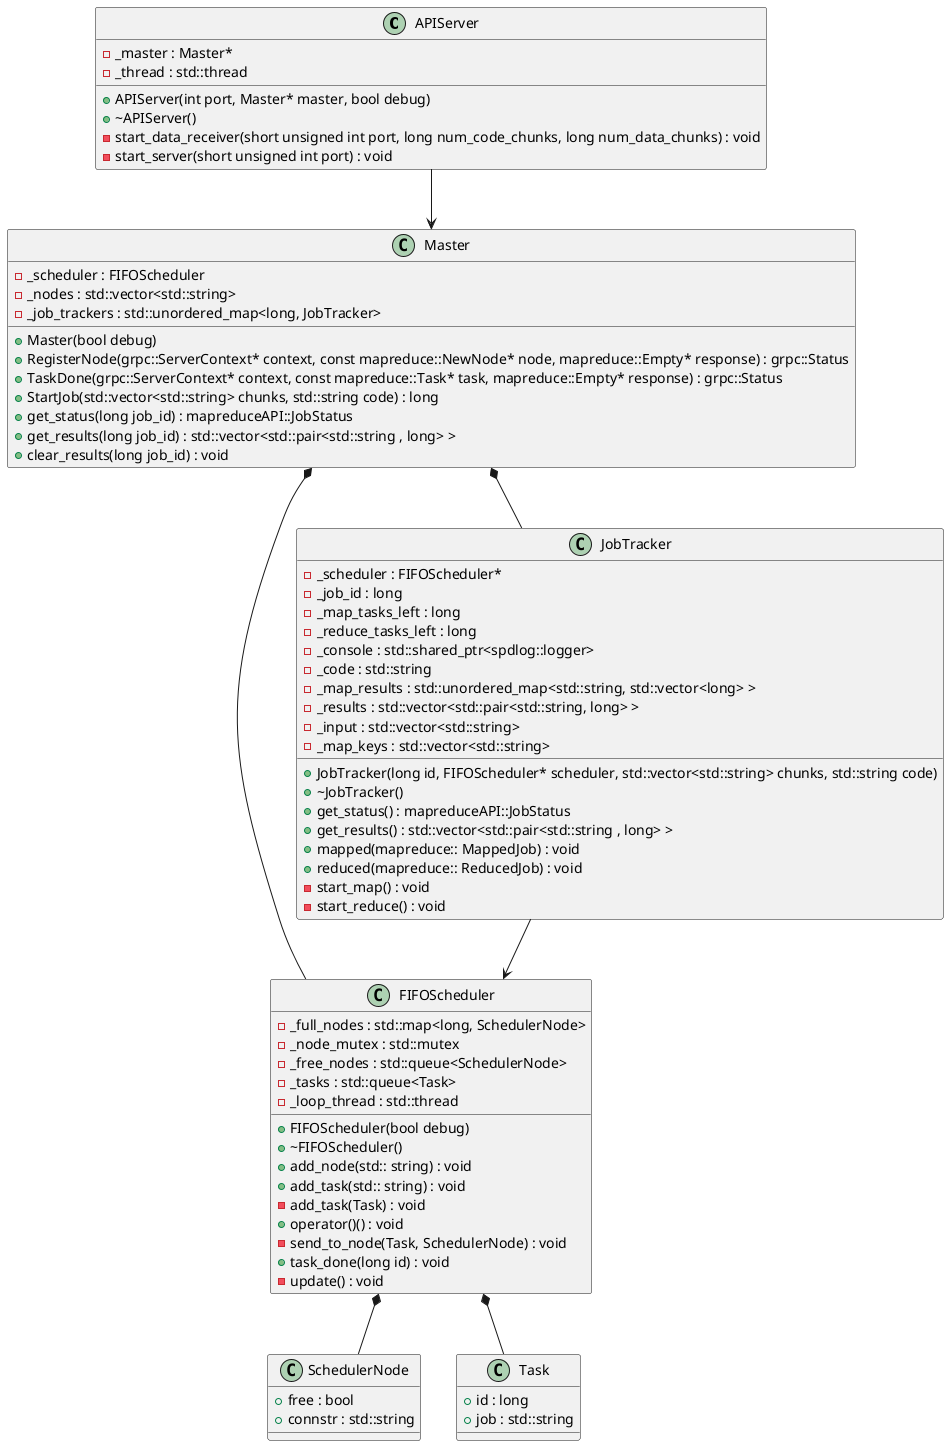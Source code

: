 @startuml class_diagram_master

class APIServer {
    +APIServer(int port, Master* master, bool debug)
    +~APIServer()
    -_master : Master*
    -_thread : std::thread
    -start_data_receiver(short unsigned int port, long num_code_chunks, long num_data_chunks) : void
    -start_server(short unsigned int port) : void
}

class FIFOScheduler {
    +FIFOScheduler(bool debug)
    +~FIFOScheduler()
    -_full_nodes : std::map<long, SchedulerNode>
    -_node_mutex : std::mutex
    -_free_nodes : std::queue<SchedulerNode>
    -_tasks : std::queue<Task>
    -_loop_thread : std::thread
    +add_node(std:: string) : void
    +add_task(std:: string) : void
    -add_task(Task) : void
    +operator()() : void
    -send_to_node(Task, SchedulerNode) : void
    +task_done(long id) : void
    -update() : void
}

class JobTracker {
    +JobTracker(long id, FIFOScheduler* scheduler, std::vector<std::string> chunks, std::string code)
    +~JobTracker()
    -_scheduler : FIFOScheduler*
    -_job_id : long
    -_map_tasks_left : long
    -_reduce_tasks_left : long
    +get_status() : mapreduceAPI::JobStatus
    -_console : std::shared_ptr<spdlog::logger>
    -_code : std::string
    -_map_results : std::unordered_map<std::string, std::vector<long> >
    +get_results() : std::vector<std::pair<std::string , long> >
    -_results : std::vector<std::pair<std::string, long> >
    -_input : std::vector<std::string>
    -_map_keys : std::vector<std::string>
    +mapped(mapreduce:: MappedJob) : void
    +reduced(mapreduce:: ReducedJob) : void
    -start_map() : void
    -start_reduce() : void
}

class Master {
    +Master(bool debug)
    -_scheduler : FIFOScheduler
    -_nodes : std::vector<std::string>
    -_job_trackers : std::unordered_map<long, JobTracker>
    +RegisterNode(grpc::ServerContext* context, const mapreduce::NewNode* node, mapreduce::Empty* response) : grpc::Status
    +TaskDone(grpc::ServerContext* context, const mapreduce::Task* task, mapreduce::Empty* response) : grpc::Status
    +StartJob(std::vector<std::string> chunks, std::string code) : long
    +get_status(long job_id) : mapreduceAPI::JobStatus
    +get_results(long job_id) : std::vector<std::pair<std::string , long> >
    +clear_results(long job_id) : void
}

class SchedulerNode {
    +free : bool
    +connstr : std::string
}

class Task {
    +id : long
    +job : std::string
}

Master *-- JobTracker
APIServer --> Master
JobTracker --> FIFOScheduler
FIFOScheduler *-- SchedulerNode
FIFOScheduler *-- Task
Master *-- FIFOScheduler

@enduml
